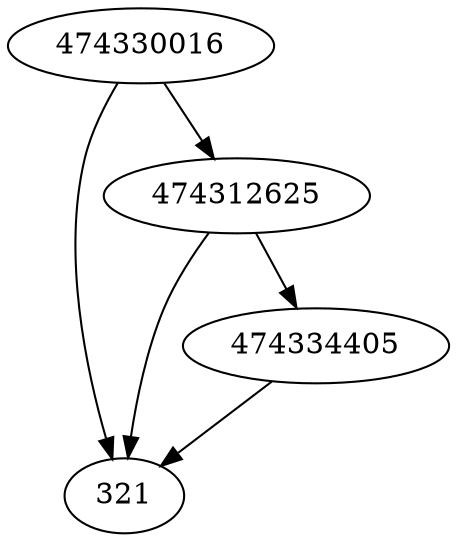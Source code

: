 strict digraph  {
474330016;
321;
474312625;
474334405;
474330016 -> 321;
474330016 -> 474312625;
474312625 -> 321;
474312625 -> 474334405;
474334405 -> 321;
}
